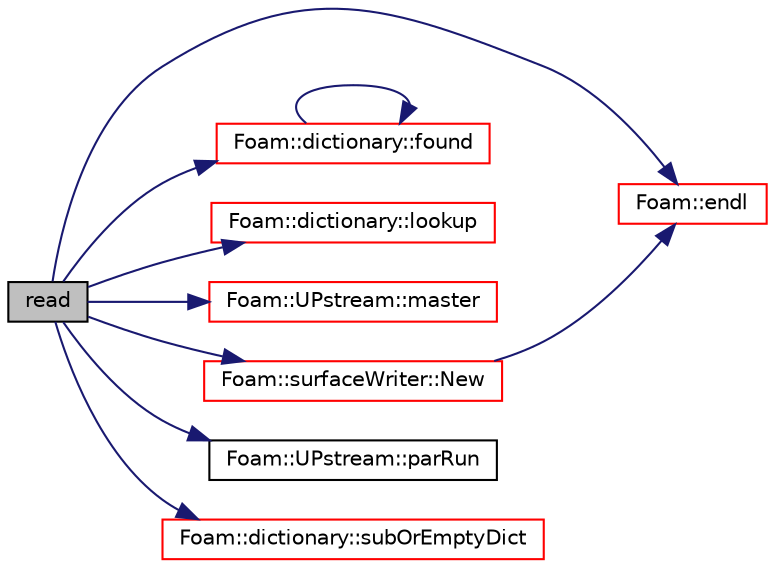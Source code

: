 digraph "read"
{
  bgcolor="transparent";
  edge [fontname="Helvetica",fontsize="10",labelfontname="Helvetica",labelfontsize="10"];
  node [fontname="Helvetica",fontsize="10",shape=record];
  rankdir="LR";
  Node54 [label="read",height=0.2,width=0.4,color="black", fillcolor="grey75", style="filled", fontcolor="black"];
  Node54 -> Node55 [color="midnightblue",fontsize="10",style="solid",fontname="Helvetica"];
  Node55 [label="Foam::endl",height=0.2,width=0.4,color="red",URL="$a21851.html#a2db8fe02a0d3909e9351bb4275b23ce4",tooltip="Add newline and flush stream. "];
  Node54 -> Node57 [color="midnightblue",fontsize="10",style="solid",fontname="Helvetica"];
  Node57 [label="Foam::dictionary::found",height=0.2,width=0.4,color="red",URL="$a27129.html#adcd3d5d43253006ef145e56b43025d28",tooltip="Search dictionary for given keyword. "];
  Node57 -> Node57 [color="midnightblue",fontsize="10",style="solid",fontname="Helvetica"];
  Node54 -> Node59 [color="midnightblue",fontsize="10",style="solid",fontname="Helvetica"];
  Node59 [label="Foam::dictionary::lookup",height=0.2,width=0.4,color="red",URL="$a27129.html#a6a0727fa523e48977e27348663def509",tooltip="Find and return an entry data stream. "];
  Node54 -> Node264 [color="midnightblue",fontsize="10",style="solid",fontname="Helvetica"];
  Node264 [label="Foam::UPstream::master",height=0.2,width=0.4,color="red",URL="$a27377.html#a36af549940a0aae3733774649594489f",tooltip="Am I the master process. "];
  Node54 -> Node352 [color="midnightblue",fontsize="10",style="solid",fontname="Helvetica"];
  Node352 [label="Foam::surfaceWriter::New",height=0.2,width=0.4,color="red",URL="$a30737.html#a1feb24dd2161c11bc78d97934dd6908f",tooltip="Return a reference to the selected surfaceWriter. "];
  Node352 -> Node55 [color="midnightblue",fontsize="10",style="solid",fontname="Helvetica"];
  Node54 -> Node87 [color="midnightblue",fontsize="10",style="solid",fontname="Helvetica"];
  Node87 [label="Foam::UPstream::parRun",height=0.2,width=0.4,color="black",URL="$a27377.html#adbb27f04b5705440fb8b09f278059011",tooltip="Is this a parallel run? "];
  Node54 -> Node357 [color="midnightblue",fontsize="10",style="solid",fontname="Helvetica"];
  Node357 [label="Foam::dictionary::subOrEmptyDict",height=0.2,width=0.4,color="red",URL="$a27129.html#a48adbbf7920cd4c2687f3f325cb43d33",tooltip="Find and return a sub-dictionary as a copy, or. "];
}
